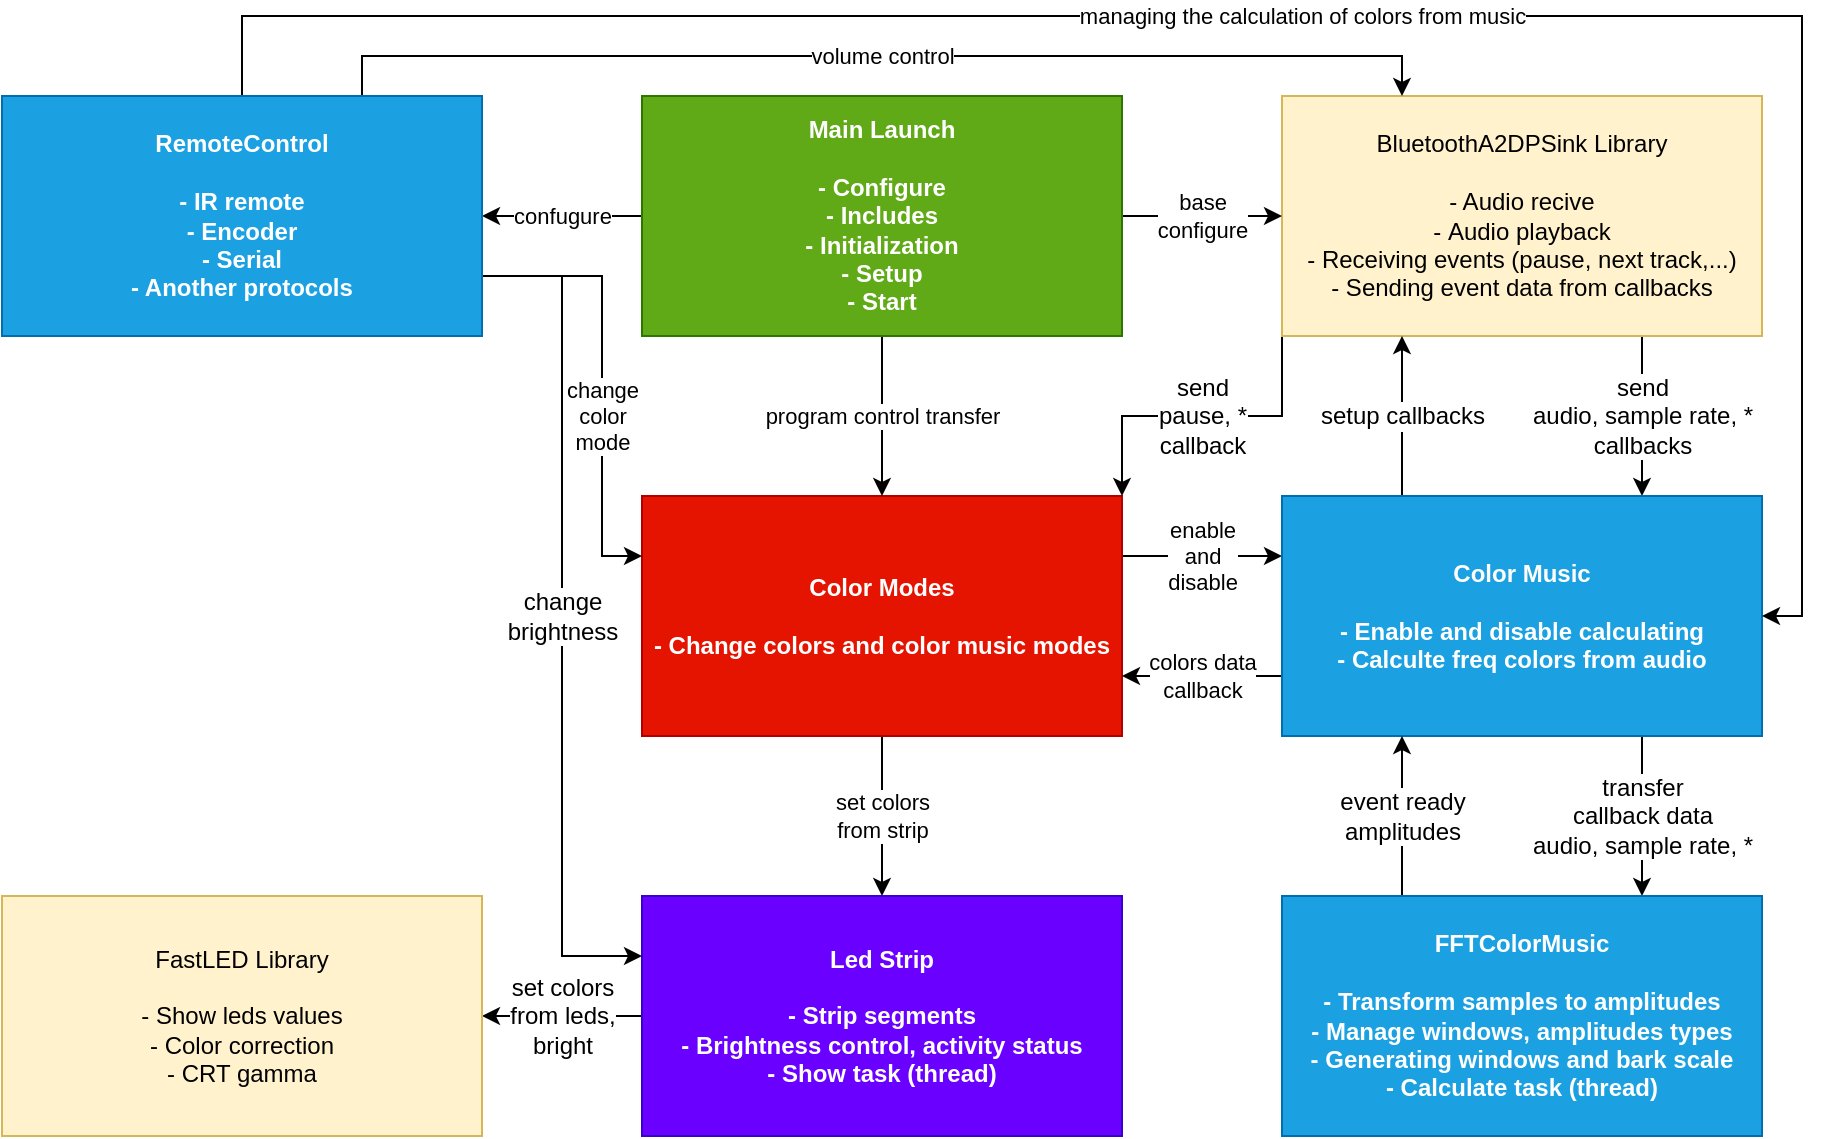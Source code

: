 <mxfile version="20.0.1" type="device"><diagram name=" General system" id="b520641d-4fe3-3701-9064-5fc419738815"><mxGraphModel dx="1038" dy="579" grid="1" gridSize="10" guides="1" tooltips="1" connect="1" arrows="1" fold="1" page="1" pageScale="1" pageWidth="1100" pageHeight="850" background="none" math="0" shadow="0"><root><mxCell id="0"/><mxCell id="1" parent="0"/><mxCell id="VAKNueDWWHDVUzqKKESD-18" value="enable&lt;br&gt;and&lt;br&gt;disable" style="edgeStyle=orthogonalEdgeStyle;rounded=0;orthogonalLoop=1;jettySize=auto;html=1;exitX=1;exitY=0.25;exitDx=0;exitDy=0;entryX=0;entryY=0.25;entryDx=0;entryDy=0;" edge="1" parent="1" source="VAKNueDWWHDVUzqKKESD-1" target="VAKNueDWWHDVUzqKKESD-4"><mxGeometry relative="1" as="geometry"/></mxCell><mxCell id="VAKNueDWWHDVUzqKKESD-23" value="set colors&lt;br&gt;from strip" style="edgeStyle=orthogonalEdgeStyle;rounded=0;orthogonalLoop=1;jettySize=auto;html=1;exitX=0.5;exitY=1;exitDx=0;exitDy=0;entryX=0.5;entryY=0;entryDx=0;entryDy=0;" edge="1" parent="1" source="VAKNueDWWHDVUzqKKESD-1" target="VAKNueDWWHDVUzqKKESD-8"><mxGeometry relative="1" as="geometry"/></mxCell><mxCell id="VAKNueDWWHDVUzqKKESD-1" value="Color Modes&lt;br&gt;&lt;br&gt;- Change colors and color music modes" style="rounded=0;whiteSpace=wrap;html=1;fillColor=#e51400;strokeColor=#B20000;fontStyle=1;fontColor=#ffffff;" vertex="1" parent="1"><mxGeometry x="400" y="360" width="240" height="120" as="geometry"/></mxCell><mxCell id="VAKNueDWWHDVUzqKKESD-34" value="send&lt;br&gt;audio, sample rate, *&lt;br&gt;callbacks" style="edgeStyle=orthogonalEdgeStyle;rounded=0;orthogonalLoop=1;jettySize=auto;html=1;exitX=0.75;exitY=1;exitDx=0;exitDy=0;entryX=0.75;entryY=0;entryDx=0;entryDy=0;fontSize=12;" edge="1" parent="1" source="VAKNueDWWHDVUzqKKESD-2" target="VAKNueDWWHDVUzqKKESD-4"><mxGeometry relative="1" as="geometry"/></mxCell><mxCell id="VAKNueDWWHDVUzqKKESD-43" value="send&lt;br&gt;pause, *&lt;br&gt;callback" style="edgeStyle=orthogonalEdgeStyle;rounded=0;orthogonalLoop=1;jettySize=auto;html=1;exitX=0;exitY=1;exitDx=0;exitDy=0;entryX=1;entryY=0;entryDx=0;entryDy=0;fontSize=12;" edge="1" parent="1" source="VAKNueDWWHDVUzqKKESD-2" target="VAKNueDWWHDVUzqKKESD-1"><mxGeometry relative="1" as="geometry"/></mxCell><mxCell id="VAKNueDWWHDVUzqKKESD-2" value="BluetoothA2DPSink Library&lt;br&gt;&lt;br&gt;- Audio recive&lt;br&gt;-&amp;nbsp;Audio playback&lt;br&gt;-&amp;nbsp;Receiving events (pause, next track,...)&lt;br&gt;- S&lt;span style=&quot;background-color: initial;&quot;&gt;ending event data from callbacks&lt;/span&gt;" style="rounded=0;whiteSpace=wrap;html=1;fillColor=#fff2cc;strokeColor=#d6b656;" vertex="1" parent="1"><mxGeometry x="720" y="160" width="240" height="120" as="geometry"/></mxCell><mxCell id="VAKNueDWWHDVUzqKKESD-19" value="colors data&lt;br&gt;callback" style="edgeStyle=orthogonalEdgeStyle;rounded=0;orthogonalLoop=1;jettySize=auto;html=1;exitX=0;exitY=0.75;exitDx=0;exitDy=0;entryX=1;entryY=0.75;entryDx=0;entryDy=0;" edge="1" parent="1" source="VAKNueDWWHDVUzqKKESD-4" target="VAKNueDWWHDVUzqKKESD-1"><mxGeometry relative="1" as="geometry"/></mxCell><mxCell id="VAKNueDWWHDVUzqKKESD-33" value="setup callbacks" style="edgeStyle=orthogonalEdgeStyle;rounded=0;orthogonalLoop=1;jettySize=auto;html=1;exitX=0.25;exitY=0;exitDx=0;exitDy=0;entryX=0.25;entryY=1;entryDx=0;entryDy=0;fontSize=12;" edge="1" parent="1" source="VAKNueDWWHDVUzqKKESD-4" target="VAKNueDWWHDVUzqKKESD-2"><mxGeometry relative="1" as="geometry"/></mxCell><mxCell id="VAKNueDWWHDVUzqKKESD-36" value="transfer&lt;br&gt;callback data&lt;br&gt;audio, sample rate, *" style="edgeStyle=orthogonalEdgeStyle;rounded=0;orthogonalLoop=1;jettySize=auto;html=1;exitX=0.75;exitY=1;exitDx=0;exitDy=0;entryX=0.75;entryY=0;entryDx=0;entryDy=0;fontSize=12;" edge="1" parent="1" source="VAKNueDWWHDVUzqKKESD-4" target="VAKNueDWWHDVUzqKKESD-6"><mxGeometry relative="1" as="geometry"/></mxCell><mxCell id="VAKNueDWWHDVUzqKKESD-4" value="Color Music&lt;br&gt;&lt;br&gt;- Enable and disable calculating&lt;br&gt;- Calculte freq colors from audio" style="rounded=0;whiteSpace=wrap;html=1;fillColor=#1ba1e2;strokeColor=#006EAF;fontStyle=1;fontColor=#ffffff;" vertex="1" parent="1"><mxGeometry x="720" y="360" width="240" height="120" as="geometry"/></mxCell><mxCell id="VAKNueDWWHDVUzqKKESD-38" value="event ready&lt;br&gt;amplitudes" style="edgeStyle=orthogonalEdgeStyle;rounded=0;orthogonalLoop=1;jettySize=auto;html=1;exitX=0.25;exitY=0;exitDx=0;exitDy=0;entryX=0.25;entryY=1;entryDx=0;entryDy=0;fontSize=12;" edge="1" parent="1" source="VAKNueDWWHDVUzqKKESD-6" target="VAKNueDWWHDVUzqKKESD-4"><mxGeometry relative="1" as="geometry"/></mxCell><mxCell id="VAKNueDWWHDVUzqKKESD-6" value="FFTColorMusic&lt;br&gt;&lt;br&gt;- Transform samples to amplitudes&lt;br&gt;- Manage windows, amplitudes types&lt;br&gt;- Generating windows and bark scale&lt;br&gt;- Calculate task (thread)" style="rounded=0;whiteSpace=wrap;html=1;fillColor=#1ba1e2;strokeColor=#006EAF;fontStyle=1;fontColor=#ffffff;" vertex="1" parent="1"><mxGeometry x="720" y="560" width="240" height="120" as="geometry"/></mxCell><mxCell id="VAKNueDWWHDVUzqKKESD-45" value="set colors&lt;br&gt;from leds,&lt;br&gt;bright" style="edgeStyle=orthogonalEdgeStyle;rounded=0;orthogonalLoop=1;jettySize=auto;html=1;exitX=0;exitY=0.5;exitDx=0;exitDy=0;entryX=1;entryY=0.5;entryDx=0;entryDy=0;fontSize=12;" edge="1" parent="1" source="VAKNueDWWHDVUzqKKESD-8" target="VAKNueDWWHDVUzqKKESD-9"><mxGeometry relative="1" as="geometry"/></mxCell><mxCell id="VAKNueDWWHDVUzqKKESD-8" value="Led Strip&lt;br&gt;&lt;br&gt;- Strip segments&lt;br&gt;- Brightness control, activity status&lt;br&gt;- Show task (thread)" style="rounded=0;whiteSpace=wrap;html=1;fillColor=#6a00ff;strokeColor=#3700CC;fontStyle=1;fontColor=#ffffff;" vertex="1" parent="1"><mxGeometry x="400" y="560" width="240" height="120" as="geometry"/></mxCell><mxCell id="VAKNueDWWHDVUzqKKESD-9" value="FastLED Library&lt;br&gt;&lt;br&gt;- Show leds values&lt;br&gt;- Color correction&lt;br&gt;- CRT gamma" style="rounded=0;whiteSpace=wrap;html=1;fillColor=#fff2cc;strokeColor=#d6b656;" vertex="1" parent="1"><mxGeometry x="80" y="560" width="240" height="120" as="geometry"/></mxCell><mxCell id="VAKNueDWWHDVUzqKKESD-16" value="base&lt;br&gt;configure" style="edgeStyle=orthogonalEdgeStyle;rounded=0;orthogonalLoop=1;jettySize=auto;html=1;exitX=1;exitY=0.5;exitDx=0;exitDy=0;entryX=0;entryY=0.5;entryDx=0;entryDy=0;" edge="1" parent="1" source="VAKNueDWWHDVUzqKKESD-15" target="VAKNueDWWHDVUzqKKESD-2"><mxGeometry relative="1" as="geometry"/></mxCell><mxCell id="VAKNueDWWHDVUzqKKESD-17" value="program control transfer" style="edgeStyle=orthogonalEdgeStyle;rounded=0;orthogonalLoop=1;jettySize=auto;html=1;exitX=0.5;exitY=1;exitDx=0;exitDy=0;entryX=0.5;entryY=0;entryDx=0;entryDy=0;" edge="1" parent="1" source="VAKNueDWWHDVUzqKKESD-15" target="VAKNueDWWHDVUzqKKESD-1"><mxGeometry relative="1" as="geometry"/></mxCell><mxCell id="VAKNueDWWHDVUzqKKESD-26" value="confugure" style="edgeStyle=orthogonalEdgeStyle;rounded=0;orthogonalLoop=1;jettySize=auto;html=1;exitX=0;exitY=0.5;exitDx=0;exitDy=0;entryX=1;entryY=0.5;entryDx=0;entryDy=0;" edge="1" parent="1" source="VAKNueDWWHDVUzqKKESD-15" target="VAKNueDWWHDVUzqKKESD-25"><mxGeometry relative="1" as="geometry"/></mxCell><mxCell id="VAKNueDWWHDVUzqKKESD-15" value="&lt;div style=&quot;&quot;&gt;&lt;font style=&quot;font-size: 12px;&quot;&gt;Main Launch&lt;br&gt;&lt;br&gt;- Configure&lt;/font&gt;&lt;/div&gt;&lt;div style=&quot;&quot;&gt;&lt;font style=&quot;font-size: 12px;&quot;&gt;- Includes&lt;br&gt;- Initialization&lt;/font&gt;&lt;/div&gt;&lt;div style=&quot;&quot;&gt;&lt;font style=&quot;font-size: 12px;&quot;&gt;- Setup&lt;/font&gt;&lt;/div&gt;&lt;div style=&quot;&quot;&gt;&lt;font style=&quot;font-size: 12px;&quot;&gt;- Start&lt;/font&gt;&lt;/div&gt;" style="rounded=0;whiteSpace=wrap;html=1;fillColor=#60a917;strokeColor=#2D7600;fontStyle=1;fontColor=#ffffff;" vertex="1" parent="1"><mxGeometry x="400" y="160" width="240" height="120" as="geometry"/></mxCell><mxCell id="VAKNueDWWHDVUzqKKESD-29" value="change&lt;br&gt;color&lt;br&gt;mode" style="edgeStyle=orthogonalEdgeStyle;rounded=0;orthogonalLoop=1;jettySize=auto;html=1;exitX=1;exitY=0.75;exitDx=0;exitDy=0;entryX=0;entryY=0.25;entryDx=0;entryDy=0;" edge="1" parent="1" source="VAKNueDWWHDVUzqKKESD-25" target="VAKNueDWWHDVUzqKKESD-1"><mxGeometry x="0.182" relative="1" as="geometry"><Array as="points"><mxPoint x="380" y="250"/><mxPoint x="380" y="390"/></Array><mxPoint as="offset"/></mxGeometry></mxCell><mxCell id="VAKNueDWWHDVUzqKKESD-30" value="volume control" style="edgeStyle=orthogonalEdgeStyle;rounded=0;orthogonalLoop=1;jettySize=auto;html=1;exitX=0.75;exitY=0;exitDx=0;exitDy=0;entryX=0.25;entryY=0;entryDx=0;entryDy=0;" edge="1" parent="1" source="VAKNueDWWHDVUzqKKESD-25" target="VAKNueDWWHDVUzqKKESD-2"><mxGeometry relative="1" as="geometry"><Array as="points"><mxPoint x="260" y="140"/><mxPoint x="780" y="140"/></Array></mxGeometry></mxCell><mxCell id="VAKNueDWWHDVUzqKKESD-31" value="managing the calculation of colors from music" style="edgeStyle=orthogonalEdgeStyle;rounded=0;orthogonalLoop=1;jettySize=auto;html=1;exitX=0.5;exitY=0;exitDx=0;exitDy=0;entryX=1;entryY=0.5;entryDx=0;entryDy=0;" edge="1" parent="1" source="VAKNueDWWHDVUzqKKESD-25" target="VAKNueDWWHDVUzqKKESD-4"><mxGeometry relative="1" as="geometry"><Array as="points"><mxPoint x="200" y="120"/><mxPoint x="980" y="120"/><mxPoint x="980" y="420"/></Array></mxGeometry></mxCell><mxCell id="VAKNueDWWHDVUzqKKESD-46" value="change&lt;br&gt;brightness" style="edgeStyle=orthogonalEdgeStyle;rounded=0;orthogonalLoop=1;jettySize=auto;html=1;exitX=1;exitY=0.75;exitDx=0;exitDy=0;entryX=0;entryY=0.25;entryDx=0;entryDy=0;fontSize=12;" edge="1" parent="1" source="VAKNueDWWHDVUzqKKESD-25" target="VAKNueDWWHDVUzqKKESD-8"><mxGeometry relative="1" as="geometry"><Array as="points"><mxPoint x="360" y="250"/><mxPoint x="360" y="590"/></Array></mxGeometry></mxCell><mxCell id="VAKNueDWWHDVUzqKKESD-25" value="RemoteControl&lt;br&gt;&lt;br&gt;- IR remote&lt;br&gt;- Encoder&lt;br&gt;- Serial&lt;br&gt;- Another protocols" style="rounded=0;whiteSpace=wrap;html=1;fontStyle=1;fillColor=#1ba1e2;fontColor=#ffffff;strokeColor=#006EAF;" vertex="1" parent="1"><mxGeometry x="80" y="160" width="240" height="120" as="geometry"/></mxCell></root></mxGraphModel></diagram></mxfile>